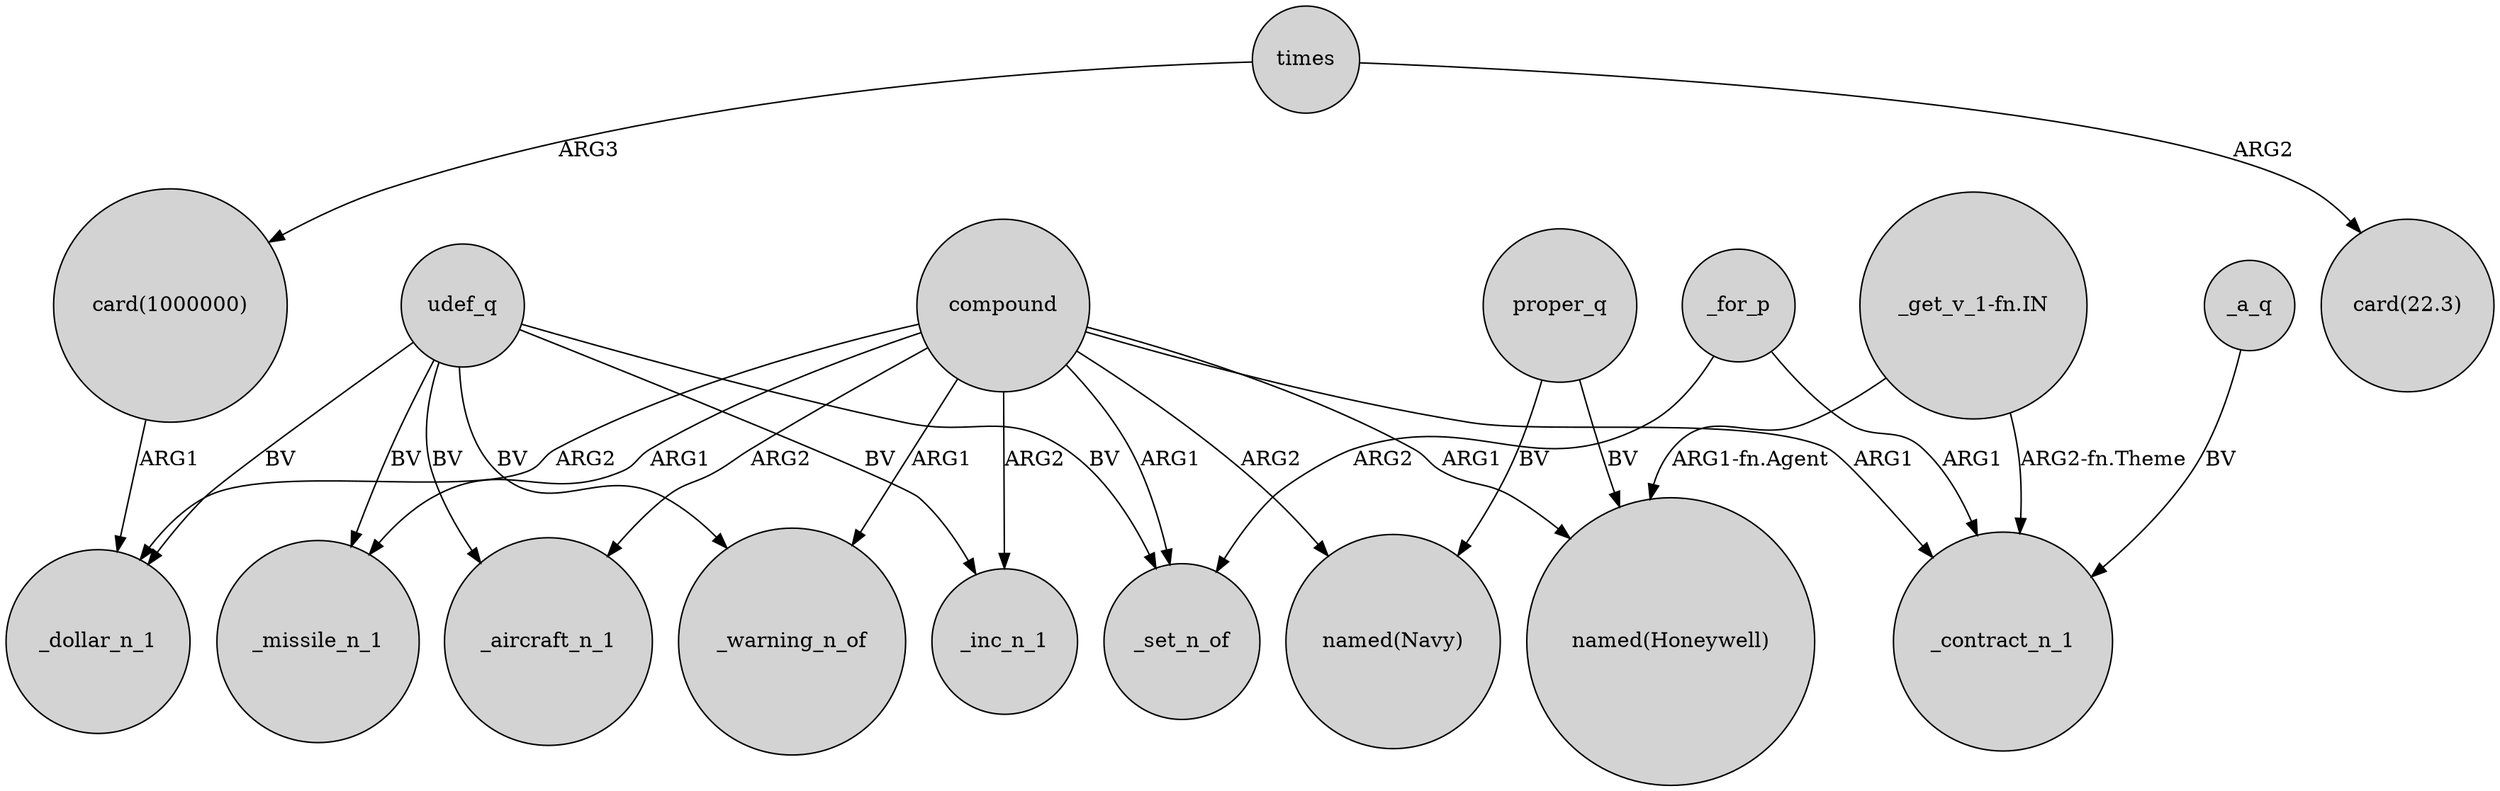 digraph {
	node [shape=circle style=filled]
	"card(1000000)" -> _dollar_n_1 [label=ARG1]
	udef_q -> _inc_n_1 [label=BV]
	udef_q -> _set_n_of [label=BV]
	compound -> "named(Honeywell)" [label=ARG1]
	compound -> "named(Navy)" [label=ARG2]
	times -> "card(22.3)" [label=ARG2]
	compound -> _set_n_of [label=ARG1]
	compound -> _missile_n_1 [label=ARG1]
	compound -> _contract_n_1 [label=ARG1]
	_a_q -> _contract_n_1 [label=BV]
	udef_q -> _aircraft_n_1 [label=BV]
	"_get_v_1-fn.IN" -> "named(Honeywell)" [label="ARG1-fn.Agent"]
	proper_q -> "named(Navy)" [label=BV]
	times -> "card(1000000)" [label=ARG3]
	proper_q -> "named(Honeywell)" [label=BV]
	_for_p -> _set_n_of [label=ARG2]
	compound -> _warning_n_of [label=ARG1]
	udef_q -> _warning_n_of [label=BV]
	"_get_v_1-fn.IN" -> _contract_n_1 [label="ARG2-fn.Theme"]
	compound -> _aircraft_n_1 [label=ARG2]
	compound -> _dollar_n_1 [label=ARG2]
	udef_q -> _missile_n_1 [label=BV]
	compound -> _inc_n_1 [label=ARG2]
	_for_p -> _contract_n_1 [label=ARG1]
	udef_q -> _dollar_n_1 [label=BV]
}
